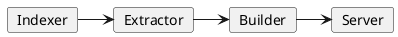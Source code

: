 @startuml
card Indexer {
}
card Extractor {
}
card Builder {
}
card Server {
}

Indexer -> Extractor
Extractor -> Builder
Builder -> Server
@enduml